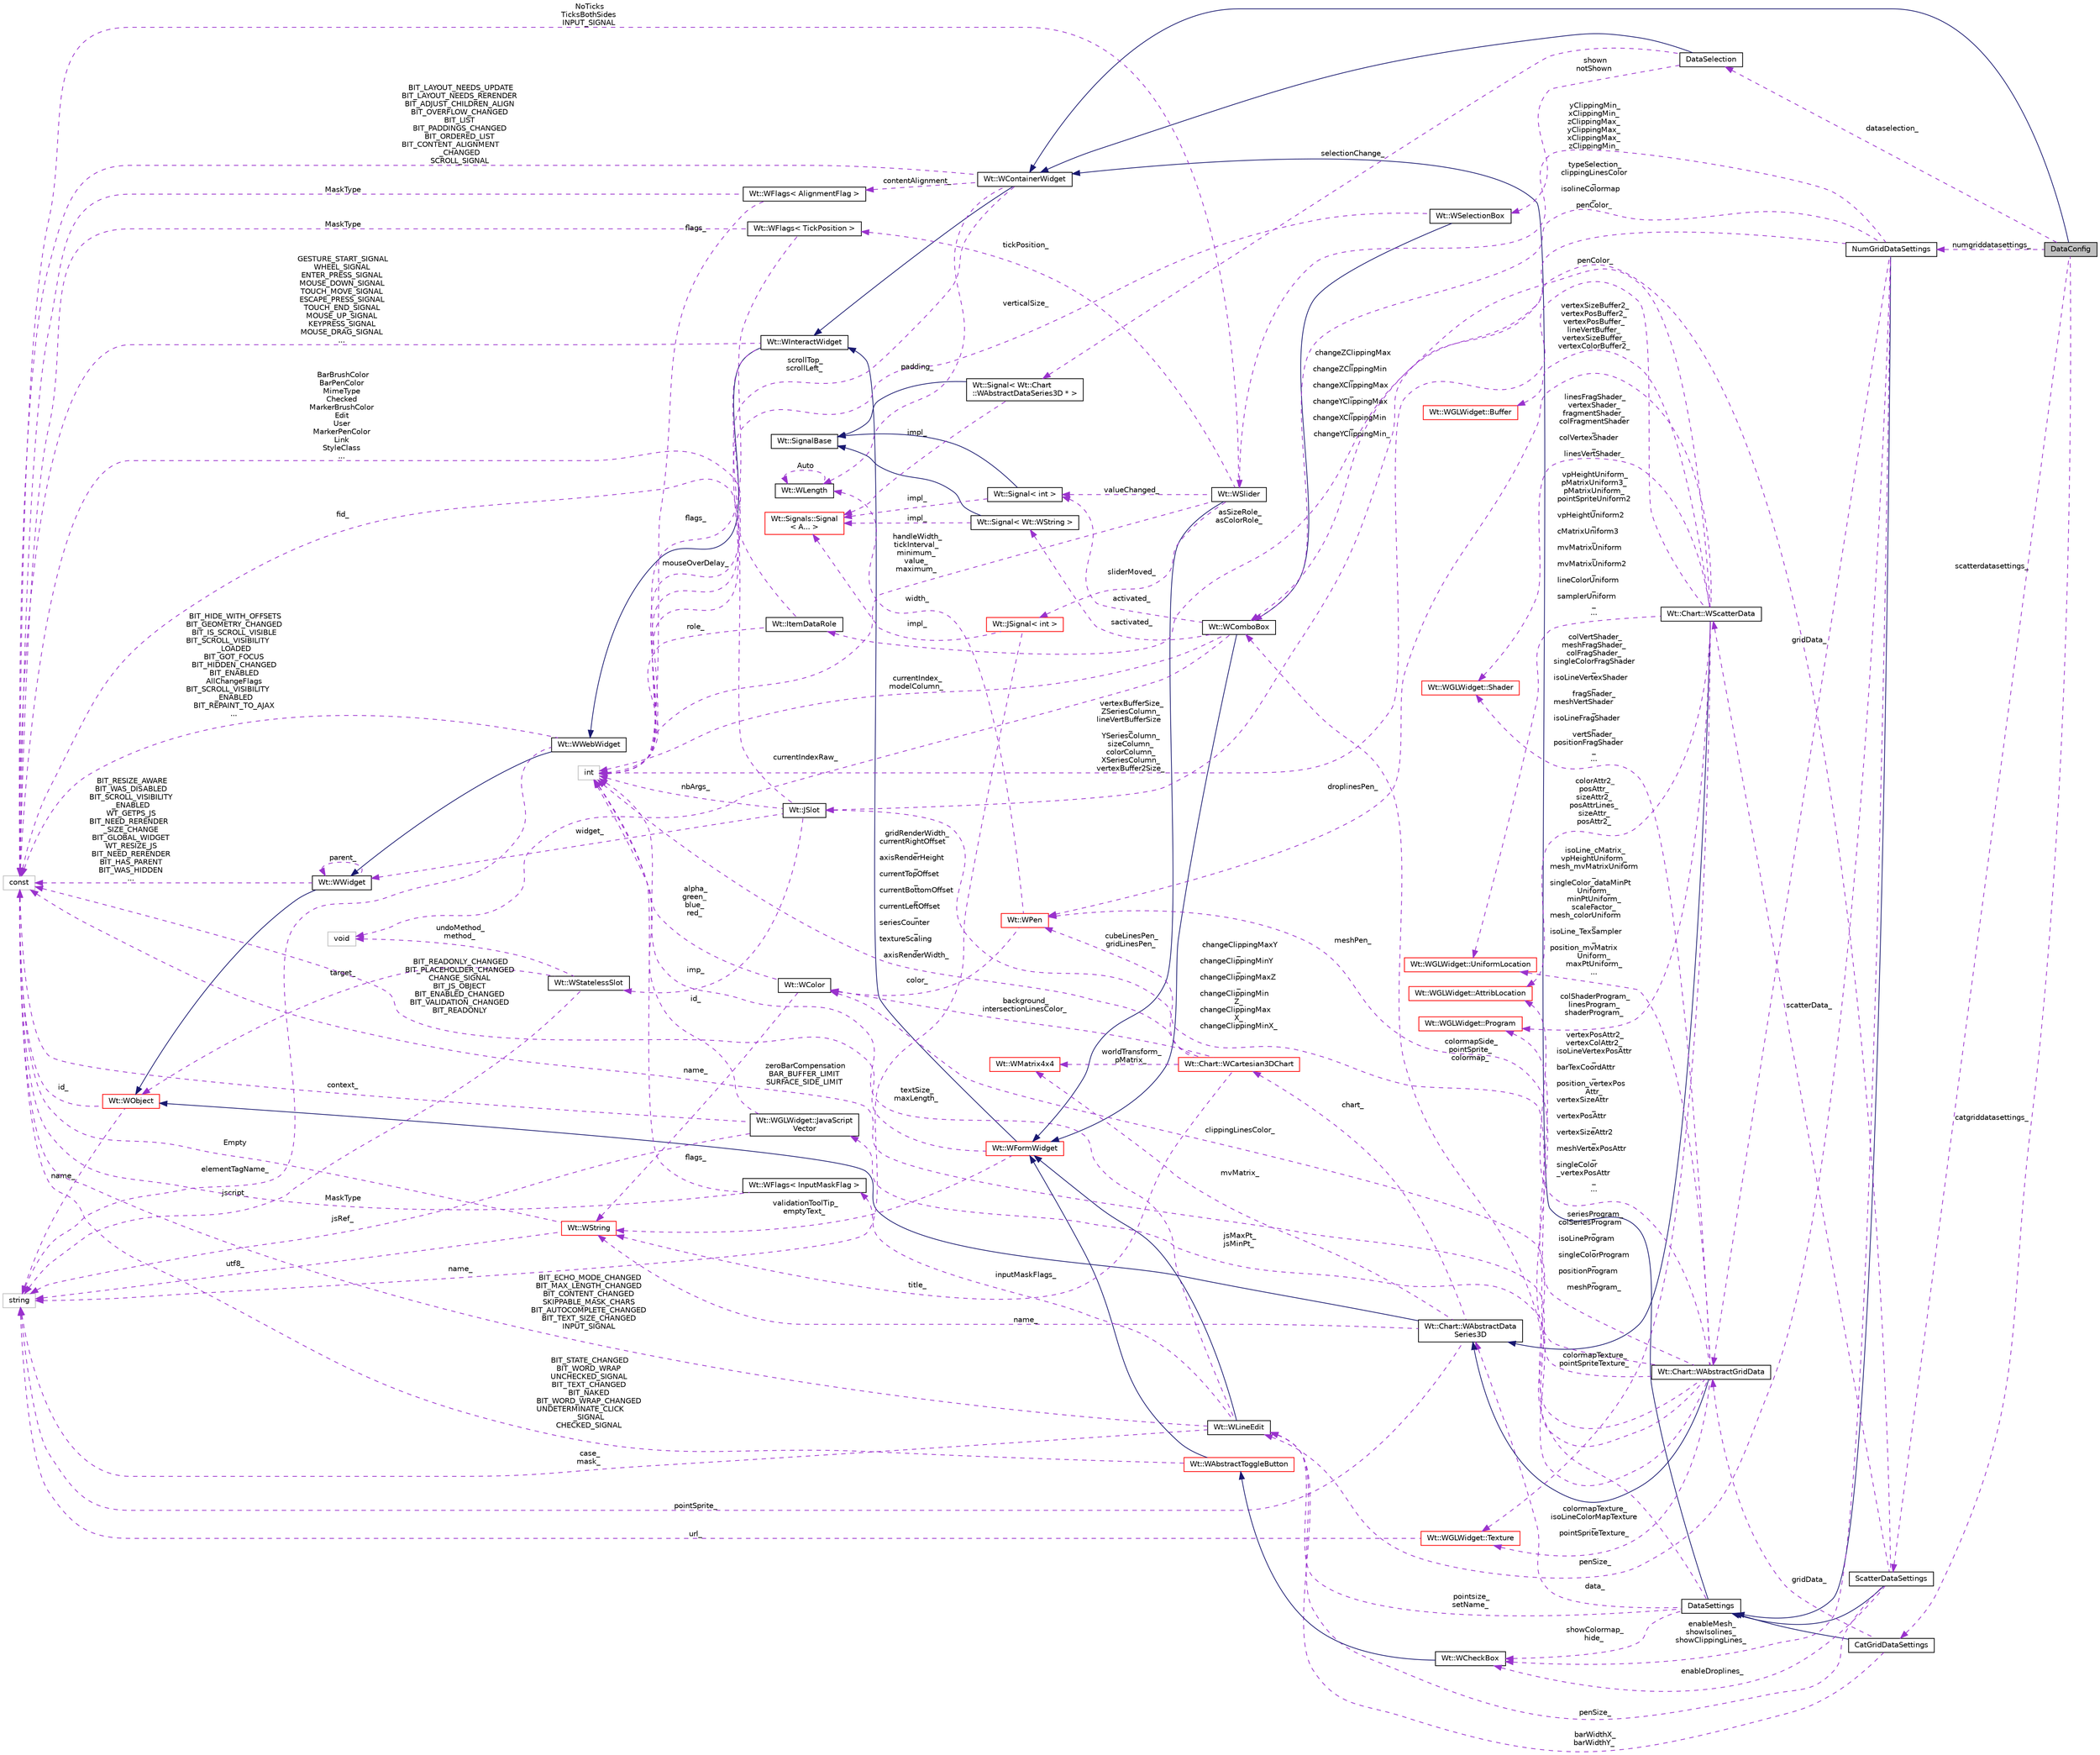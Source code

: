 digraph "DataConfig"
{
 // LATEX_PDF_SIZE
  edge [fontname="Helvetica",fontsize="10",labelfontname="Helvetica",labelfontsize="10"];
  node [fontname="Helvetica",fontsize="10",shape=record];
  rankdir="LR";
  Node1 [label="DataConfig",height=0.2,width=0.4,color="black", fillcolor="grey75", style="filled", fontcolor="black",tooltip=" "];
  Node2 -> Node1 [dir="back",color="midnightblue",fontsize="10",style="solid",fontname="Helvetica"];
  Node2 [label="Wt::WContainerWidget",height=0.2,width=0.4,color="black", fillcolor="white", style="filled",URL="$classWt_1_1WContainerWidget.html",tooltip="A widget that holds and manages child widgets."];
  Node3 -> Node2 [dir="back",color="midnightblue",fontsize="10",style="solid",fontname="Helvetica"];
  Node3 [label="Wt::WInteractWidget",height=0.2,width=0.4,color="black", fillcolor="white", style="filled",URL="$classWt_1_1WInteractWidget.html",tooltip="An abstract widget that can receive user-interface interaction."];
  Node4 -> Node3 [dir="back",color="midnightblue",fontsize="10",style="solid",fontname="Helvetica"];
  Node4 [label="Wt::WWebWidget",height=0.2,width=0.4,color="black", fillcolor="white", style="filled",URL="$classWt_1_1WWebWidget.html",tooltip="A base class for widgets with an HTML counterpart."];
  Node5 -> Node4 [dir="back",color="midnightblue",fontsize="10",style="solid",fontname="Helvetica"];
  Node5 [label="Wt::WWidget",height=0.2,width=0.4,color="black", fillcolor="white", style="filled",URL="$classWt_1_1WWidget.html",tooltip="The abstract base class for a user-interface component."];
  Node6 -> Node5 [dir="back",color="midnightblue",fontsize="10",style="solid",fontname="Helvetica"];
  Node6 [label="Wt::WObject",height=0.2,width=0.4,color="red", fillcolor="white", style="filled",URL="$classWt_1_1WObject.html",tooltip="A base class for objects that participate in the signal/slot system."];
  Node8 -> Node6 [dir="back",color="darkorchid3",fontsize="10",style="dashed",label=" name_" ,fontname="Helvetica"];
  Node8 [label="string",height=0.2,width=0.4,color="grey75", fillcolor="white", style="filled",tooltip=" "];
  Node9 -> Node6 [dir="back",color="darkorchid3",fontsize="10",style="dashed",label=" id_" ,fontname="Helvetica"];
  Node9 [label="const",height=0.2,width=0.4,color="grey75", fillcolor="white", style="filled",tooltip=" "];
  Node5 -> Node5 [dir="back",color="darkorchid3",fontsize="10",style="dashed",label=" parent_" ,fontname="Helvetica"];
  Node9 -> Node5 [dir="back",color="darkorchid3",fontsize="10",style="dashed",label=" BIT_RESIZE_AWARE\nBIT_WAS_DISABLED\nBIT_SCROLL_VISIBILITY\l_ENABLED\nWT_GETPS_JS\nBIT_NEED_RERENDER\l_SIZE_CHANGE\nBIT_GLOBAL_WIDGET\nWT_RESIZE_JS\nBIT_NEED_RERENDER\nBIT_HAS_PARENT\nBIT_WAS_HIDDEN\n..." ,fontname="Helvetica"];
  Node8 -> Node4 [dir="back",color="darkorchid3",fontsize="10",style="dashed",label=" elementTagName_" ,fontname="Helvetica"];
  Node9 -> Node4 [dir="back",color="darkorchid3",fontsize="10",style="dashed",label=" BIT_HIDE_WITH_OFFSETS\nBIT_GEOMETRY_CHANGED\nBIT_IS_SCROLL_VISIBLE\nBIT_SCROLL_VISIBILITY\l_LOADED\nBIT_GOT_FOCUS\nBIT_HIDDEN_CHANGED\nBIT_ENABLED\nAllChangeFlags\nBIT_SCROLL_VISIBILITY\l_ENABLED\nBIT_REPAINT_TO_AJAX\n..." ,fontname="Helvetica"];
  Node10 -> Node3 [dir="back",color="darkorchid3",fontsize="10",style="dashed",label=" mouseOverDelay_" ,fontname="Helvetica"];
  Node10 [label="int",height=0.2,width=0.4,color="grey75", fillcolor="white", style="filled",tooltip=" "];
  Node9 -> Node3 [dir="back",color="darkorchid3",fontsize="10",style="dashed",label=" GESTURE_START_SIGNAL\nWHEEL_SIGNAL\nENTER_PRESS_SIGNAL\nMOUSE_DOWN_SIGNAL\nTOUCH_MOVE_SIGNAL\nESCAPE_PRESS_SIGNAL\nTOUCH_END_SIGNAL\nMOUSE_UP_SIGNAL\nKEYPRESS_SIGNAL\nMOUSE_DRAG_SIGNAL\n..." ,fontname="Helvetica"];
  Node10 -> Node2 [dir="back",color="darkorchid3",fontsize="10",style="dashed",label=" scrollTop_\nscrollLeft_" ,fontname="Helvetica"];
  Node11 -> Node2 [dir="back",color="darkorchid3",fontsize="10",style="dashed",label=" contentAlignment_" ,fontname="Helvetica"];
  Node11 [label="Wt::WFlags\< AlignmentFlag \>",height=0.2,width=0.4,color="black", fillcolor="white", style="filled",URL="$classWt_1_1WFlags.html",tooltip=" "];
  Node10 -> Node11 [dir="back",color="darkorchid3",fontsize="10",style="dashed",label=" flags_" ,fontname="Helvetica"];
  Node9 -> Node11 [dir="back",color="darkorchid3",fontsize="10",style="dashed",label=" MaskType" ,fontname="Helvetica"];
  Node12 -> Node2 [dir="back",color="darkorchid3",fontsize="10",style="dashed",label=" padding_" ,fontname="Helvetica"];
  Node12 [label="Wt::WLength",height=0.2,width=0.4,color="black", fillcolor="white", style="filled",URL="$classWt_1_1WLength.html",tooltip="A value class that describes a CSS length."];
  Node12 -> Node12 [dir="back",color="darkorchid3",fontsize="10",style="dashed",label=" Auto" ,fontname="Helvetica"];
  Node9 -> Node2 [dir="back",color="darkorchid3",fontsize="10",style="dashed",label=" BIT_LAYOUT_NEEDS_UPDATE\nBIT_LAYOUT_NEEDS_RERENDER\nBIT_ADJUST_CHILDREN_ALIGN\nBIT_OVERFLOW_CHANGED\nBIT_LIST\nBIT_PADDINGS_CHANGED\nBIT_ORDERED_LIST\nBIT_CONTENT_ALIGNMENT\l_CHANGED\nSCROLL_SIGNAL" ,fontname="Helvetica"];
  Node13 -> Node1 [dir="back",color="darkorchid3",fontsize="10",style="dashed",label=" catgriddatasettings_" ,fontname="Helvetica"];
  Node13 [label="CatGridDataSettings",height=0.2,width=0.4,color="black", fillcolor="white", style="filled",URL="$classCatGridDataSettings.html",tooltip=" "];
  Node14 -> Node13 [dir="back",color="midnightblue",fontsize="10",style="solid",fontname="Helvetica"];
  Node14 [label="DataSettings",height=0.2,width=0.4,color="black", fillcolor="white", style="filled",URL="$classDataSettings.html",tooltip=" "];
  Node2 -> Node14 [dir="back",color="midnightblue",fontsize="10",style="solid",fontname="Helvetica"];
  Node15 -> Node14 [dir="back",color="darkorchid3",fontsize="10",style="dashed",label=" colormapSide_\npointSprite_\ncolormap_" ,fontname="Helvetica"];
  Node15 [label="Wt::WComboBox",height=0.2,width=0.4,color="black", fillcolor="white", style="filled",URL="$classWt_1_1WComboBox.html",tooltip="A widget that provides a drop-down combo-box control."];
  Node16 -> Node15 [dir="back",color="midnightblue",fontsize="10",style="solid",fontname="Helvetica"];
  Node16 [label="Wt::WFormWidget",height=0.2,width=0.4,color="red", fillcolor="white", style="filled",URL="$classWt_1_1WFormWidget.html",tooltip="An abstract widget that corresponds to an HTML form element."];
  Node3 -> Node16 [dir="back",color="midnightblue",fontsize="10",style="solid",fontname="Helvetica"];
  Node17 -> Node16 [dir="back",color="darkorchid3",fontsize="10",style="dashed",label=" validationToolTip_\nemptyText_" ,fontname="Helvetica"];
  Node17 [label="Wt::WString",height=0.2,width=0.4,color="red", fillcolor="white", style="filled",URL="$classWt_1_1WString.html",tooltip="A value class which describes a locale-aware unicode string."];
  Node8 -> Node17 [dir="back",color="darkorchid3",fontsize="10",style="dashed",label=" utf8_" ,fontname="Helvetica"];
  Node9 -> Node17 [dir="back",color="darkorchid3",fontsize="10",style="dashed",label=" Empty" ,fontname="Helvetica"];
  Node9 -> Node16 [dir="back",color="darkorchid3",fontsize="10",style="dashed",label=" BIT_READONLY_CHANGED\nBIT_PLACEHOLDER_CHANGED\nCHANGE_SIGNAL\nBIT_JS_OBJECT\nBIT_ENABLED_CHANGED\nBIT_VALIDATION_CHANGED\nBIT_READONLY" ,fontname="Helvetica"];
  Node30 -> Node15 [dir="back",color="darkorchid3",fontsize="10",style="dashed",label=" sactivated_" ,fontname="Helvetica"];
  Node30 [label="Wt::Signal\< Wt::WString \>",height=0.2,width=0.4,color="black", fillcolor="white", style="filled",URL="$classWt_1_1Signal.html",tooltip=" "];
  Node23 -> Node30 [dir="back",color="midnightblue",fontsize="10",style="solid",fontname="Helvetica"];
  Node23 [label="Wt::SignalBase",height=0.2,width=0.4,color="black", fillcolor="white", style="filled",URL="$classWt_1_1SignalBase.html",tooltip="Abstract base class of a signal."];
  Node24 -> Node30 [dir="back",color="darkorchid3",fontsize="10",style="dashed",label=" impl_" ,fontname="Helvetica"];
  Node24 [label="Wt::Signals::Signal\l\< A... \>",height=0.2,width=0.4,color="red", fillcolor="white", style="filled",URL="$structWt_1_1Signals_1_1Signal.html",tooltip=" "];
  Node31 -> Node15 [dir="back",color="darkorchid3",fontsize="10",style="dashed",label=" activated_" ,fontname="Helvetica"];
  Node31 [label="Wt::Signal\< int \>",height=0.2,width=0.4,color="black", fillcolor="white", style="filled",URL="$classWt_1_1Signal.html",tooltip=" "];
  Node23 -> Node31 [dir="back",color="midnightblue",fontsize="10",style="solid",fontname="Helvetica"];
  Node24 -> Node31 [dir="back",color="darkorchid3",fontsize="10",style="dashed",label=" impl_" ,fontname="Helvetica"];
  Node28 -> Node15 [dir="back",color="darkorchid3",fontsize="10",style="dashed",label=" currentIndexRaw_" ,fontname="Helvetica"];
  Node28 [label="void",height=0.2,width=0.4,color="grey75", fillcolor="white", style="filled",tooltip=" "];
  Node10 -> Node15 [dir="back",color="darkorchid3",fontsize="10",style="dashed",label=" currentIndex_\nmodelColumn_" ,fontname="Helvetica"];
  Node32 -> Node14 [dir="back",color="darkorchid3",fontsize="10",style="dashed",label=" pointsize_\nsetName_" ,fontname="Helvetica"];
  Node32 [label="Wt::WLineEdit",height=0.2,width=0.4,color="black", fillcolor="white", style="filled",URL="$classWt_1_1WLineEdit.html",tooltip="A widget that provides a single line edit."];
  Node16 -> Node32 [dir="back",color="midnightblue",fontsize="10",style="solid",fontname="Helvetica"];
  Node33 -> Node32 [dir="back",color="darkorchid3",fontsize="10",style="dashed",label=" inputMaskFlags_" ,fontname="Helvetica"];
  Node33 [label="Wt::WFlags\< InputMaskFlag \>",height=0.2,width=0.4,color="black", fillcolor="white", style="filled",URL="$classWt_1_1WFlags.html",tooltip=" "];
  Node10 -> Node33 [dir="back",color="darkorchid3",fontsize="10",style="dashed",label=" flags_" ,fontname="Helvetica"];
  Node9 -> Node33 [dir="back",color="darkorchid3",fontsize="10",style="dashed",label=" MaskType" ,fontname="Helvetica"];
  Node10 -> Node32 [dir="back",color="darkorchid3",fontsize="10",style="dashed",label=" textSize_\nmaxLength_" ,fontname="Helvetica"];
  Node8 -> Node32 [dir="back",color="darkorchid3",fontsize="10",style="dashed",label=" case_\nmask_" ,fontname="Helvetica"];
  Node9 -> Node32 [dir="back",color="darkorchid3",fontsize="10",style="dashed",label=" BIT_ECHO_MODE_CHANGED\nBIT_MAX_LENGTH_CHANGED\nBIT_CONTENT_CHANGED\nSKIPPABLE_MASK_CHARS\nBIT_AUTOCOMPLETE_CHANGED\nBIT_TEXT_SIZE_CHANGED\nINPUT_SIGNAL" ,fontname="Helvetica"];
  Node34 -> Node14 [dir="back",color="darkorchid3",fontsize="10",style="dashed",label=" showColormap_\nhide_" ,fontname="Helvetica"];
  Node34 [label="Wt::WCheckBox",height=0.2,width=0.4,color="black", fillcolor="white", style="filled",URL="$classWt_1_1WCheckBox.html",tooltip="A user control that represents a check box."];
  Node35 -> Node34 [dir="back",color="midnightblue",fontsize="10",style="solid",fontname="Helvetica"];
  Node35 [label="Wt::WAbstractToggleButton",height=0.2,width=0.4,color="red", fillcolor="white", style="filled",URL="$classWt_1_1WAbstractToggleButton.html",tooltip="An abstract base class for radio buttons and check boxes."];
  Node16 -> Node35 [dir="back",color="midnightblue",fontsize="10",style="solid",fontname="Helvetica"];
  Node9 -> Node35 [dir="back",color="darkorchid3",fontsize="10",style="dashed",label=" BIT_STATE_CHANGED\nBIT_WORD_WRAP\nUNCHECKED_SIGNAL\nBIT_TEXT_CHANGED\nBIT_NAKED\nBIT_WORD_WRAP_CHANGED\nUNDETERMINATE_CLICK\l_SIGNAL\nCHECKED_SIGNAL" ,fontname="Helvetica"];
  Node37 -> Node14 [dir="back",color="darkorchid3",fontsize="10",style="dashed",label=" data_" ,fontname="Helvetica"];
  Node37 [label="Wt::Chart::WAbstractData\lSeries3D",height=0.2,width=0.4,color="black", fillcolor="white", style="filled",URL="$classWt_1_1Chart_1_1WAbstractDataSeries3D.html",tooltip="Abstract base class for dataseries that can be drawn on a WCartesian3DChart."];
  Node6 -> Node37 [dir="back",color="midnightblue",fontsize="10",style="solid",fontname="Helvetica"];
  Node38 -> Node37 [dir="back",color="darkorchid3",fontsize="10",style="dashed",label=" mvMatrix_" ,fontname="Helvetica"];
  Node38 [label="Wt::WMatrix4x4",height=0.2,width=0.4,color="red", fillcolor="white", style="filled",URL="$classWt_1_1WMatrix4x4.html",tooltip="A value class that describes a 3D affine transformation matrix."];
  Node40 -> Node37 [dir="back",color="darkorchid3",fontsize="10",style="dashed",label=" chart_" ,fontname="Helvetica"];
  Node40 [label="Wt::Chart::WCartesian3DChart",height=0.2,width=0.4,color="red", fillcolor="white", style="filled",URL="$classWt_1_1Chart_1_1WCartesian3DChart.html",tooltip="A 3D Cartesian chart."];
  Node38 -> Node40 [dir="back",color="darkorchid3",fontsize="10",style="dashed",label=" worldTransform_\npMatrix_" ,fontname="Helvetica"];
  Node49 -> Node40 [dir="back",color="darkorchid3",fontsize="10",style="dashed",label=" background_\nintersectionLinesColor_" ,fontname="Helvetica"];
  Node49 [label="Wt::WColor",height=0.2,width=0.4,color="black", fillcolor="white", style="filled",URL="$classWt_1_1WColor.html",tooltip="A value class that defines a color."];
  Node17 -> Node49 [dir="back",color="darkorchid3",fontsize="10",style="dashed",label=" name_" ,fontname="Helvetica"];
  Node10 -> Node49 [dir="back",color="darkorchid3",fontsize="10",style="dashed",label=" alpha_\ngreen_\nblue_\nred_" ,fontname="Helvetica"];
  Node17 -> Node40 [dir="back",color="darkorchid3",fontsize="10",style="dashed",label=" title_" ,fontname="Helvetica"];
  Node10 -> Node40 [dir="back",color="darkorchid3",fontsize="10",style="dashed",label=" gridRenderWidth_\ncurrentRightOffset\l_\naxisRenderHeight\l_\ncurrentTopOffset\l_\ncurrentBottomOffset\l_\ncurrentLeftOffset\l_\nseriesCounter\l_\ntextureScaling\l_\naxisRenderWidth_" ,fontname="Helvetica"];
  Node51 -> Node40 [dir="back",color="darkorchid3",fontsize="10",style="dashed",label=" cubeLinesPen_\ngridLinesPen_" ,fontname="Helvetica"];
  Node51 [label="Wt::WPen",height=0.2,width=0.4,color="red", fillcolor="white", style="filled",URL="$classWt_1_1WPen.html",tooltip="A value class that defines the style for pen strokes."];
  Node49 -> Node51 [dir="back",color="darkorchid3",fontsize="10",style="dashed",label=" color_" ,fontname="Helvetica"];
  Node12 -> Node51 [dir="back",color="darkorchid3",fontsize="10",style="dashed",label=" width_" ,fontname="Helvetica"];
  Node17 -> Node37 [dir="back",color="darkorchid3",fontsize="10",style="dashed",label=" name_" ,fontname="Helvetica"];
  Node8 -> Node37 [dir="back",color="darkorchid3",fontsize="10",style="dashed",label=" pointSprite_" ,fontname="Helvetica"];
  Node62 -> Node13 [dir="back",color="darkorchid3",fontsize="10",style="dashed",label=" gridData_" ,fontname="Helvetica"];
  Node62 [label="Wt::Chart::WAbstractGridData",height=0.2,width=0.4,color="black", fillcolor="white", style="filled",URL="$classWt_1_1Chart_1_1WAbstractGridData.html",tooltip="Class representing grid-based data for on a 3D chart."];
  Node37 -> Node62 [dir="back",color="midnightblue",fontsize="10",style="solid",fontname="Helvetica"];
  Node42 -> Node62 [dir="back",color="darkorchid3",fontsize="10",style="dashed",label=" changeClippingMaxY\l_\nchangeClippingMinY\l_\nchangeClippingMaxZ\l_\nchangeClippingMin\lZ_\nchangeClippingMax\lX_\nchangeClippingMinX_" ,fontname="Helvetica"];
  Node42 [label="Wt::JSlot",height=0.2,width=0.4,color="black", fillcolor="white", style="filled",URL="$classWt_1_1JSlot.html",tooltip="A slot that is only implemented in client side JavaScript code."];
  Node43 -> Node42 [dir="back",color="darkorchid3",fontsize="10",style="dashed",label=" imp_" ,fontname="Helvetica"];
  Node43 [label="Wt::WStatelessSlot",height=0.2,width=0.4,color="black", fillcolor="white", style="filled",URL="$classWt_1_1WStatelessSlot.html",tooltip=" "];
  Node6 -> Node43 [dir="back",color="darkorchid3",fontsize="10",style="dashed",label=" target_" ,fontname="Helvetica"];
  Node28 -> Node43 [dir="back",color="darkorchid3",fontsize="10",style="dashed",label=" undoMethod_\nmethod_" ,fontname="Helvetica"];
  Node8 -> Node43 [dir="back",color="darkorchid3",fontsize="10",style="dashed",label=" jscript_" ,fontname="Helvetica"];
  Node10 -> Node42 [dir="back",color="darkorchid3",fontsize="10",style="dashed",label=" nbArgs_" ,fontname="Helvetica"];
  Node5 -> Node42 [dir="back",color="darkorchid3",fontsize="10",style="dashed",label=" widget_" ,fontname="Helvetica"];
  Node9 -> Node42 [dir="back",color="darkorchid3",fontsize="10",style="dashed",label=" fid_" ,fontname="Helvetica"];
  Node49 -> Node62 [dir="back",color="darkorchid3",fontsize="10",style="dashed",label=" clippingLinesColor_" ,fontname="Helvetica"];
  Node63 -> Node62 [dir="back",color="darkorchid3",fontsize="10",style="dashed",label=" isoLine_cMatrix_\nvpHeightUniform_\nmesh_mvMatrixUniform\l_\nsingleColor_dataMinPt\lUniform_\nminPtUniform_\nscaleFactor_\nmesh_colorUniform\l_\nisoLine_TexSampler\l_\nposition_mvMatrix\lUniform_\nmaxPtUniform_\n..." ,fontname="Helvetica"];
  Node63 [label="Wt::WGLWidget::UniformLocation",height=0.2,width=0.4,color="red", fillcolor="white", style="filled",URL="$classWt_1_1WGLWidget_1_1UniformLocation.html",tooltip="Reference to a WebGLUniformLocation class."];
  Node65 -> Node62 [dir="back",color="darkorchid3",fontsize="10",style="dashed",label=" seriesProgram_\ncolSeriesProgram\l_\nisoLineProgram\l_\nsingleColorProgram\l_\npositionProgram\l_\nmeshProgram_" ,fontname="Helvetica"];
  Node65 [label="Wt::WGLWidget::Program",height=0.2,width=0.4,color="red", fillcolor="white", style="filled",URL="$classWt_1_1WGLWidget_1_1Program.html",tooltip="Reference to a WebGLProgram class."];
  Node66 -> Node62 [dir="back",color="darkorchid3",fontsize="10",style="dashed",label=" jsMaxPt_\njsMinPt_" ,fontname="Helvetica"];
  Node66 [label="Wt::WGLWidget::JavaScript\lVector",height=0.2,width=0.4,color="black", fillcolor="white", style="filled",URL="$classWt_1_1WGLWidget_1_1JavaScriptVector.html",tooltip="A client-side JavaScript vector."];
  Node10 -> Node66 [dir="back",color="darkorchid3",fontsize="10",style="dashed",label=" id_" ,fontname="Helvetica"];
  Node8 -> Node66 [dir="back",color="darkorchid3",fontsize="10",style="dashed",label=" jsRef_" ,fontname="Helvetica"];
  Node9 -> Node66 [dir="back",color="darkorchid3",fontsize="10",style="dashed",label=" context_" ,fontname="Helvetica"];
  Node67 -> Node62 [dir="back",color="darkorchid3",fontsize="10",style="dashed",label=" colormapTexture_\nisoLineColorMapTexture\l_\npointSpriteTexture_" ,fontname="Helvetica"];
  Node67 [label="Wt::WGLWidget::Texture",height=0.2,width=0.4,color="red", fillcolor="white", style="filled",URL="$classWt_1_1WGLWidget_1_1Texture.html",tooltip="Reference to a WebGLTexture class."];
  Node8 -> Node67 [dir="back",color="darkorchid3",fontsize="10",style="dashed",label=" url_" ,fontname="Helvetica"];
  Node68 -> Node62 [dir="back",color="darkorchid3",fontsize="10",style="dashed",label=" vertexPosAttr2_\nvertexColAttr2_\nisoLineVertexPosAttr\l_\nbarTexCoordAttr\l_\nposition_vertexPos\lAttr_\nvertexSizeAttr\l_\nvertexPosAttr\l_\nvertexSizeAttr2\l_\nmeshVertexPosAttr\l_\nsingleColor\l_vertexPosAttr\l_\n..." ,fontname="Helvetica"];
  Node68 [label="Wt::WGLWidget::AttribLocation",height=0.2,width=0.4,color="red", fillcolor="white", style="filled",URL="$classWt_1_1WGLWidget_1_1AttribLocation.html",tooltip="Reference to a shader attribute location."];
  Node51 -> Node62 [dir="back",color="darkorchid3",fontsize="10",style="dashed",label=" meshPen_" ,fontname="Helvetica"];
  Node9 -> Node62 [dir="back",color="darkorchid3",fontsize="10",style="dashed",label=" zeroBarCompensation\nBAR_BUFFER_LIMIT\nSURFACE_SIDE_LIMIT" ,fontname="Helvetica"];
  Node69 -> Node62 [dir="back",color="darkorchid3",fontsize="10",style="dashed",label=" colVertShader_\nmeshFragShader_\ncolFragShader_\nsingleColorFragShader\l_\nisoLineVertexShader\l_\nfragShader_\nmeshVertShader\l_\nisoLineFragShader\l_\nvertShader_\npositionFragShader\l_\n..." ,fontname="Helvetica"];
  Node69 [label="Wt::WGLWidget::Shader",height=0.2,width=0.4,color="red", fillcolor="white", style="filled",URL="$classWt_1_1WGLWidget_1_1Shader.html",tooltip="Reference to a WebGLShader class."];
  Node32 -> Node13 [dir="back",color="darkorchid3",fontsize="10",style="dashed",label=" barWidthX_\nbarWidthY_" ,fontname="Helvetica"];
  Node70 -> Node1 [dir="back",color="darkorchid3",fontsize="10",style="dashed",label=" scatterdatasettings_" ,fontname="Helvetica"];
  Node70 [label="ScatterDataSettings",height=0.2,width=0.4,color="black", fillcolor="white", style="filled",URL="$classScatterDataSettings.html",tooltip=" "];
  Node14 -> Node70 [dir="back",color="midnightblue",fontsize="10",style="solid",fontname="Helvetica"];
  Node15 -> Node70 [dir="back",color="darkorchid3",fontsize="10",style="dashed",label=" penColor_" ,fontname="Helvetica"];
  Node32 -> Node70 [dir="back",color="darkorchid3",fontsize="10",style="dashed",label=" penSize_" ,fontname="Helvetica"];
  Node71 -> Node70 [dir="back",color="darkorchid3",fontsize="10",style="dashed",label=" scatterData_" ,fontname="Helvetica"];
  Node71 [label="Wt::Chart::WScatterData",height=0.2,width=0.4,color="black", fillcolor="white", style="filled",URL="$classWt_1_1Chart_1_1WScatterData.html",tooltip="Class representing a collection of points for on a 3D chart."];
  Node37 -> Node71 [dir="back",color="midnightblue",fontsize="10",style="solid",fontname="Helvetica"];
  Node63 -> Node71 [dir="back",color="darkorchid3",fontsize="10",style="dashed",label=" vpHeightUniform_\npMatrixUniform3_\npMatrixUniform_\npointSpriteUniform2\l_\nvpHeightUniform2\l_\ncMatrixUniform3\l_\nmvMatrixUniform\l_\nmvMatrixUniform2\l_\nlineColorUniform\l_\nsamplerUniform\l_\n..." ,fontname="Helvetica"];
  Node65 -> Node71 [dir="back",color="darkorchid3",fontsize="10",style="dashed",label=" colShaderProgram_\nlinesProgram_\nshaderProgram_" ,fontname="Helvetica"];
  Node67 -> Node71 [dir="back",color="darkorchid3",fontsize="10",style="dashed",label=" colormapTexture_\npointSpriteTexture_" ,fontname="Helvetica"];
  Node68 -> Node71 [dir="back",color="darkorchid3",fontsize="10",style="dashed",label=" colorAttr2_\nposAttr_\nsizeAttr2_\nposAttrLines_\nsizeAttr_\nposAttr2_" ,fontname="Helvetica"];
  Node51 -> Node71 [dir="back",color="darkorchid3",fontsize="10",style="dashed",label=" droplinesPen_" ,fontname="Helvetica"];
  Node10 -> Node71 [dir="back",color="darkorchid3",fontsize="10",style="dashed",label=" vertexBufferSize_\nZSeriesColumn_\nlineVertBufferSize\l_\nYSeriesColumn_\nsizeColumn_\ncolorColumn_\nXSeriesColumn_\nvertexBuffer2Size_" ,fontname="Helvetica"];
  Node72 -> Node71 [dir="back",color="darkorchid3",fontsize="10",style="dashed",label=" vertexSizeBuffer2_\nvertexPosBuffer2_\nvertexPosBuffer_\nlineVertBuffer_\nvertexSizeBuffer_\nvertexColorBuffer2_" ,fontname="Helvetica"];
  Node72 [label="Wt::WGLWidget::Buffer",height=0.2,width=0.4,color="red", fillcolor="white", style="filled",URL="$classWt_1_1WGLWidget_1_1Buffer.html",tooltip="Reference to a WebGLBuffer class."];
  Node73 -> Node71 [dir="back",color="darkorchid3",fontsize="10",style="dashed",label=" asSizeRole_\nasColorRole_" ,fontname="Helvetica"];
  Node73 [label="Wt::ItemDataRole",height=0.2,width=0.4,color="black", fillcolor="white", style="filled",URL="$classWt_1_1ItemDataRole.html",tooltip="Enumeration that indicates a role for a data item."];
  Node10 -> Node73 [dir="back",color="darkorchid3",fontsize="10",style="dashed",label=" role_" ,fontname="Helvetica"];
  Node9 -> Node73 [dir="back",color="darkorchid3",fontsize="10",style="dashed",label=" BarBrushColor\nBarPenColor\nMimeType\nChecked\nMarkerBrushColor\nEdit\nUser\nMarkerPenColor\nLink\nStyleClass\n..." ,fontname="Helvetica"];
  Node69 -> Node71 [dir="back",color="darkorchid3",fontsize="10",style="dashed",label=" linesFragShader_\nvertexShader_\nfragmentShader_\ncolFragmentShader\l_\ncolVertexShader\l_\nlinesVertShader_" ,fontname="Helvetica"];
  Node34 -> Node70 [dir="back",color="darkorchid3",fontsize="10",style="dashed",label=" enableDroplines_" ,fontname="Helvetica"];
  Node74 -> Node1 [dir="back",color="darkorchid3",fontsize="10",style="dashed",label=" dataselection_" ,fontname="Helvetica"];
  Node74 [label="DataSelection",height=0.2,width=0.4,color="black", fillcolor="white", style="filled",URL="$classDataSelection.html",tooltip=" "];
  Node2 -> Node74 [dir="back",color="midnightblue",fontsize="10",style="solid",fontname="Helvetica"];
  Node75 -> Node74 [dir="back",color="darkorchid3",fontsize="10",style="dashed",label=" shown\nnotShown" ,fontname="Helvetica"];
  Node75 [label="Wt::WSelectionBox",height=0.2,width=0.4,color="black", fillcolor="white", style="filled",URL="$classWt_1_1WSelectionBox.html",tooltip="A selection box allows selection from a list of options."];
  Node15 -> Node75 [dir="back",color="midnightblue",fontsize="10",style="solid",fontname="Helvetica"];
  Node10 -> Node75 [dir="back",color="darkorchid3",fontsize="10",style="dashed",label=" verticalSize_" ,fontname="Helvetica"];
  Node76 -> Node74 [dir="back",color="darkorchid3",fontsize="10",style="dashed",label=" selectionChange_" ,fontname="Helvetica"];
  Node76 [label="Wt::Signal\< Wt::Chart\l::WAbstractDataSeries3D * \>",height=0.2,width=0.4,color="black", fillcolor="white", style="filled",URL="$classWt_1_1Signal.html",tooltip=" "];
  Node23 -> Node76 [dir="back",color="midnightblue",fontsize="10",style="solid",fontname="Helvetica"];
  Node24 -> Node76 [dir="back",color="darkorchid3",fontsize="10",style="dashed",label=" impl_" ,fontname="Helvetica"];
  Node77 -> Node1 [dir="back",color="darkorchid3",fontsize="10",style="dashed",label=" numgriddatasettings_" ,fontname="Helvetica"];
  Node77 [label="NumGridDataSettings",height=0.2,width=0.4,color="black", fillcolor="white", style="filled",URL="$classNumGridDataSettings.html",tooltip=" "];
  Node14 -> Node77 [dir="back",color="midnightblue",fontsize="10",style="solid",fontname="Helvetica"];
  Node62 -> Node77 [dir="back",color="darkorchid3",fontsize="10",style="dashed",label=" gridData_" ,fontname="Helvetica"];
  Node42 -> Node77 [dir="back",color="darkorchid3",fontsize="10",style="dashed",label=" changeZClippingMax\l_\nchangeZClippingMin\l_\nchangeXClippingMax\l_\nchangeYClippingMax\l_\nchangeXClippingMin\l_\nchangeYClippingMin_" ,fontname="Helvetica"];
  Node32 -> Node77 [dir="back",color="darkorchid3",fontsize="10",style="dashed",label=" penSize_" ,fontname="Helvetica"];
  Node15 -> Node77 [dir="back",color="darkorchid3",fontsize="10",style="dashed",label=" typeSelection_\nclippingLinesColor\l_\nisolineColormap\l_\npenColor_" ,fontname="Helvetica"];
  Node78 -> Node77 [dir="back",color="darkorchid3",fontsize="10",style="dashed",label=" yClippingMin_\nxClippingMin_\nzClippingMax_\nyClippingMax_\nxClippingMax_\nzClippingMin_" ,fontname="Helvetica"];
  Node78 [label="Wt::WSlider",height=0.2,width=0.4,color="black", fillcolor="white", style="filled",URL="$classWt_1_1WSlider.html",tooltip="A horizontal or vertical slider control."];
  Node16 -> Node78 [dir="back",color="midnightblue",fontsize="10",style="solid",fontname="Helvetica"];
  Node31 -> Node78 [dir="back",color="darkorchid3",fontsize="10",style="dashed",label=" valueChanged_" ,fontname="Helvetica"];
  Node10 -> Node78 [dir="back",color="darkorchid3",fontsize="10",style="dashed",label=" handleWidth_\ntickInterval_\nminimum_\nvalue_\nmaximum_" ,fontname="Helvetica"];
  Node79 -> Node78 [dir="back",color="darkorchid3",fontsize="10",style="dashed",label=" tickPosition_" ,fontname="Helvetica"];
  Node79 [label="Wt::WFlags\< TickPosition \>",height=0.2,width=0.4,color="black", fillcolor="white", style="filled",URL="$classWt_1_1WFlags.html",tooltip=" "];
  Node10 -> Node79 [dir="back",color="darkorchid3",fontsize="10",style="dashed",label=" flags_" ,fontname="Helvetica"];
  Node9 -> Node79 [dir="back",color="darkorchid3",fontsize="10",style="dashed",label=" MaskType" ,fontname="Helvetica"];
  Node9 -> Node78 [dir="back",color="darkorchid3",fontsize="10",style="dashed",label=" NoTicks\nTicksBothSides\nINPUT_SIGNAL" ,fontname="Helvetica"];
  Node80 -> Node78 [dir="back",color="darkorchid3",fontsize="10",style="dashed",label=" sliderMoved_" ,fontname="Helvetica"];
  Node80 [label="Wt::JSignal\< int \>",height=0.2,width=0.4,color="red", fillcolor="white", style="filled",URL="$classWt_1_1JSignal.html",tooltip=" "];
  Node8 -> Node80 [dir="back",color="darkorchid3",fontsize="10",style="dashed",label=" name_" ,fontname="Helvetica"];
  Node24 -> Node80 [dir="back",color="darkorchid3",fontsize="10",style="dashed",label=" impl_" ,fontname="Helvetica"];
  Node34 -> Node77 [dir="back",color="darkorchid3",fontsize="10",style="dashed",label=" enableMesh_\nshowIsolines_\nshowClippingLines_" ,fontname="Helvetica"];
}

